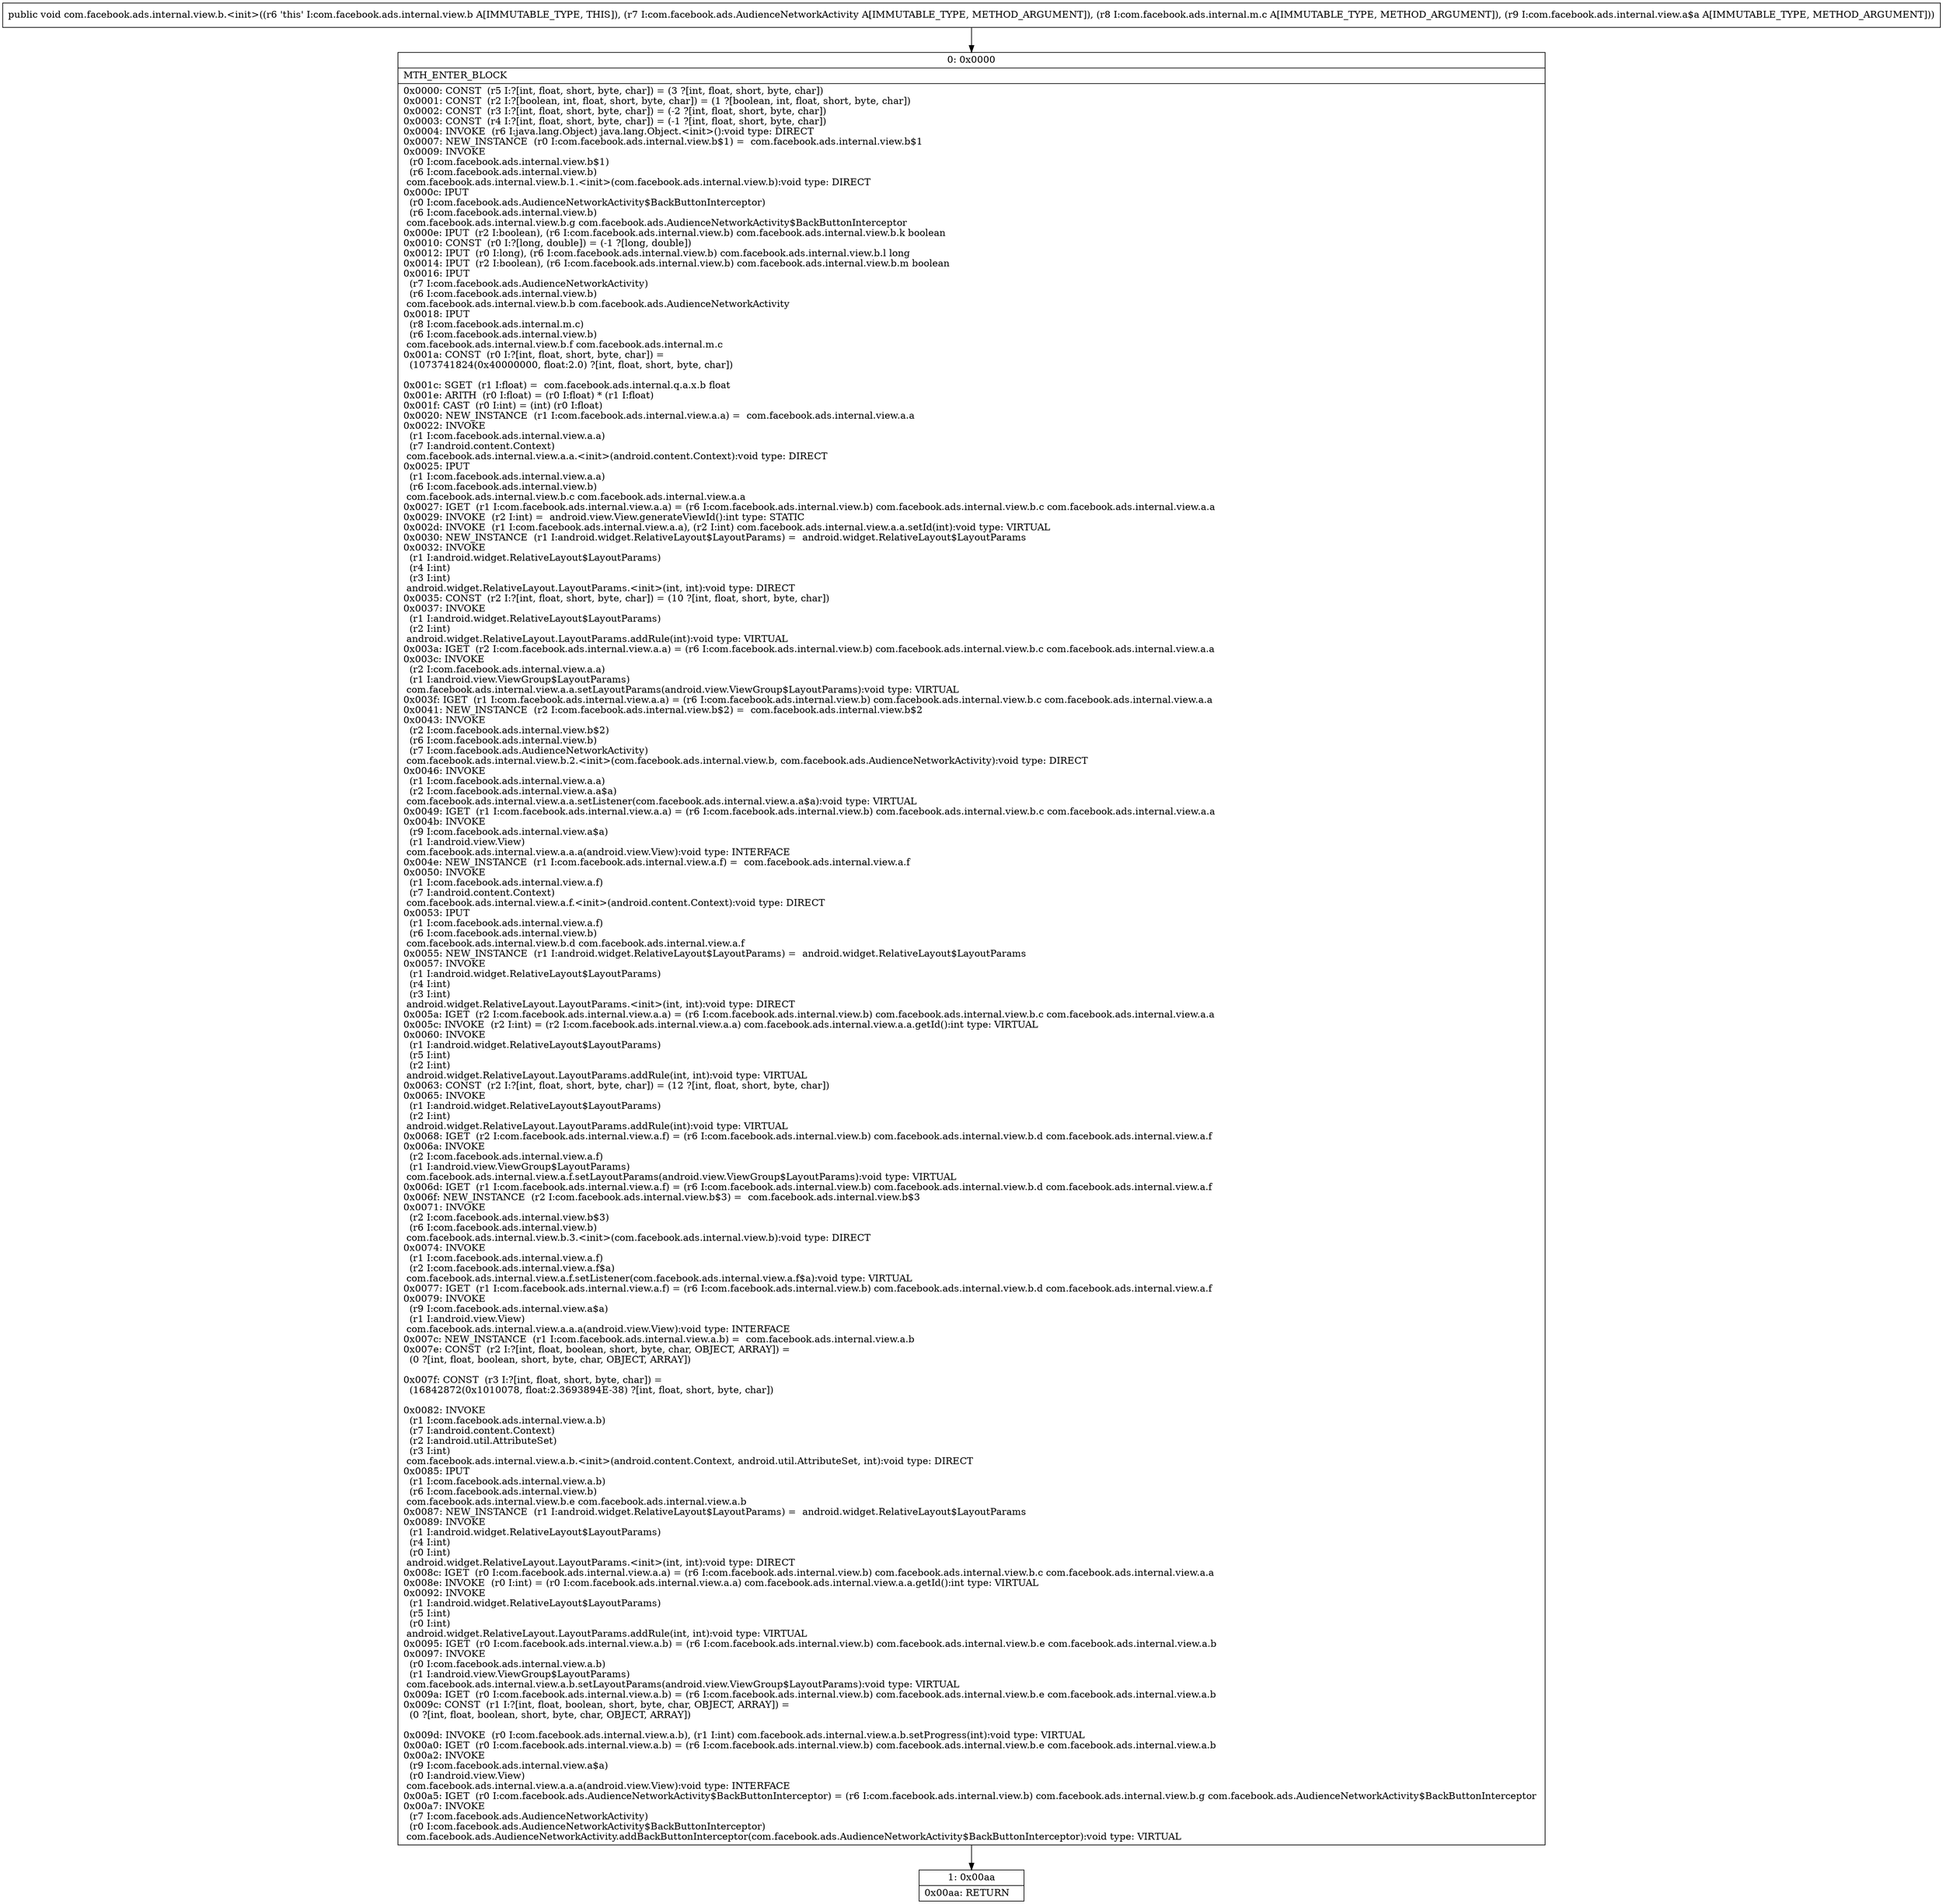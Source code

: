 digraph "CFG forcom.facebook.ads.internal.view.b.\<init\>(Lcom\/facebook\/ads\/AudienceNetworkActivity;Lcom\/facebook\/ads\/internal\/m\/c;Lcom\/facebook\/ads\/internal\/view\/a$a;)V" {
Node_0 [shape=record,label="{0\:\ 0x0000|MTH_ENTER_BLOCK\l|0x0000: CONST  (r5 I:?[int, float, short, byte, char]) = (3 ?[int, float, short, byte, char]) \l0x0001: CONST  (r2 I:?[boolean, int, float, short, byte, char]) = (1 ?[boolean, int, float, short, byte, char]) \l0x0002: CONST  (r3 I:?[int, float, short, byte, char]) = (\-2 ?[int, float, short, byte, char]) \l0x0003: CONST  (r4 I:?[int, float, short, byte, char]) = (\-1 ?[int, float, short, byte, char]) \l0x0004: INVOKE  (r6 I:java.lang.Object) java.lang.Object.\<init\>():void type: DIRECT \l0x0007: NEW_INSTANCE  (r0 I:com.facebook.ads.internal.view.b$1) =  com.facebook.ads.internal.view.b$1 \l0x0009: INVOKE  \l  (r0 I:com.facebook.ads.internal.view.b$1)\l  (r6 I:com.facebook.ads.internal.view.b)\l com.facebook.ads.internal.view.b.1.\<init\>(com.facebook.ads.internal.view.b):void type: DIRECT \l0x000c: IPUT  \l  (r0 I:com.facebook.ads.AudienceNetworkActivity$BackButtonInterceptor)\l  (r6 I:com.facebook.ads.internal.view.b)\l com.facebook.ads.internal.view.b.g com.facebook.ads.AudienceNetworkActivity$BackButtonInterceptor \l0x000e: IPUT  (r2 I:boolean), (r6 I:com.facebook.ads.internal.view.b) com.facebook.ads.internal.view.b.k boolean \l0x0010: CONST  (r0 I:?[long, double]) = (\-1 ?[long, double]) \l0x0012: IPUT  (r0 I:long), (r6 I:com.facebook.ads.internal.view.b) com.facebook.ads.internal.view.b.l long \l0x0014: IPUT  (r2 I:boolean), (r6 I:com.facebook.ads.internal.view.b) com.facebook.ads.internal.view.b.m boolean \l0x0016: IPUT  \l  (r7 I:com.facebook.ads.AudienceNetworkActivity)\l  (r6 I:com.facebook.ads.internal.view.b)\l com.facebook.ads.internal.view.b.b com.facebook.ads.AudienceNetworkActivity \l0x0018: IPUT  \l  (r8 I:com.facebook.ads.internal.m.c)\l  (r6 I:com.facebook.ads.internal.view.b)\l com.facebook.ads.internal.view.b.f com.facebook.ads.internal.m.c \l0x001a: CONST  (r0 I:?[int, float, short, byte, char]) = \l  (1073741824(0x40000000, float:2.0) ?[int, float, short, byte, char])\l \l0x001c: SGET  (r1 I:float) =  com.facebook.ads.internal.q.a.x.b float \l0x001e: ARITH  (r0 I:float) = (r0 I:float) * (r1 I:float) \l0x001f: CAST  (r0 I:int) = (int) (r0 I:float) \l0x0020: NEW_INSTANCE  (r1 I:com.facebook.ads.internal.view.a.a) =  com.facebook.ads.internal.view.a.a \l0x0022: INVOKE  \l  (r1 I:com.facebook.ads.internal.view.a.a)\l  (r7 I:android.content.Context)\l com.facebook.ads.internal.view.a.a.\<init\>(android.content.Context):void type: DIRECT \l0x0025: IPUT  \l  (r1 I:com.facebook.ads.internal.view.a.a)\l  (r6 I:com.facebook.ads.internal.view.b)\l com.facebook.ads.internal.view.b.c com.facebook.ads.internal.view.a.a \l0x0027: IGET  (r1 I:com.facebook.ads.internal.view.a.a) = (r6 I:com.facebook.ads.internal.view.b) com.facebook.ads.internal.view.b.c com.facebook.ads.internal.view.a.a \l0x0029: INVOKE  (r2 I:int) =  android.view.View.generateViewId():int type: STATIC \l0x002d: INVOKE  (r1 I:com.facebook.ads.internal.view.a.a), (r2 I:int) com.facebook.ads.internal.view.a.a.setId(int):void type: VIRTUAL \l0x0030: NEW_INSTANCE  (r1 I:android.widget.RelativeLayout$LayoutParams) =  android.widget.RelativeLayout$LayoutParams \l0x0032: INVOKE  \l  (r1 I:android.widget.RelativeLayout$LayoutParams)\l  (r4 I:int)\l  (r3 I:int)\l android.widget.RelativeLayout.LayoutParams.\<init\>(int, int):void type: DIRECT \l0x0035: CONST  (r2 I:?[int, float, short, byte, char]) = (10 ?[int, float, short, byte, char]) \l0x0037: INVOKE  \l  (r1 I:android.widget.RelativeLayout$LayoutParams)\l  (r2 I:int)\l android.widget.RelativeLayout.LayoutParams.addRule(int):void type: VIRTUAL \l0x003a: IGET  (r2 I:com.facebook.ads.internal.view.a.a) = (r6 I:com.facebook.ads.internal.view.b) com.facebook.ads.internal.view.b.c com.facebook.ads.internal.view.a.a \l0x003c: INVOKE  \l  (r2 I:com.facebook.ads.internal.view.a.a)\l  (r1 I:android.view.ViewGroup$LayoutParams)\l com.facebook.ads.internal.view.a.a.setLayoutParams(android.view.ViewGroup$LayoutParams):void type: VIRTUAL \l0x003f: IGET  (r1 I:com.facebook.ads.internal.view.a.a) = (r6 I:com.facebook.ads.internal.view.b) com.facebook.ads.internal.view.b.c com.facebook.ads.internal.view.a.a \l0x0041: NEW_INSTANCE  (r2 I:com.facebook.ads.internal.view.b$2) =  com.facebook.ads.internal.view.b$2 \l0x0043: INVOKE  \l  (r2 I:com.facebook.ads.internal.view.b$2)\l  (r6 I:com.facebook.ads.internal.view.b)\l  (r7 I:com.facebook.ads.AudienceNetworkActivity)\l com.facebook.ads.internal.view.b.2.\<init\>(com.facebook.ads.internal.view.b, com.facebook.ads.AudienceNetworkActivity):void type: DIRECT \l0x0046: INVOKE  \l  (r1 I:com.facebook.ads.internal.view.a.a)\l  (r2 I:com.facebook.ads.internal.view.a.a$a)\l com.facebook.ads.internal.view.a.a.setListener(com.facebook.ads.internal.view.a.a$a):void type: VIRTUAL \l0x0049: IGET  (r1 I:com.facebook.ads.internal.view.a.a) = (r6 I:com.facebook.ads.internal.view.b) com.facebook.ads.internal.view.b.c com.facebook.ads.internal.view.a.a \l0x004b: INVOKE  \l  (r9 I:com.facebook.ads.internal.view.a$a)\l  (r1 I:android.view.View)\l com.facebook.ads.internal.view.a.a.a(android.view.View):void type: INTERFACE \l0x004e: NEW_INSTANCE  (r1 I:com.facebook.ads.internal.view.a.f) =  com.facebook.ads.internal.view.a.f \l0x0050: INVOKE  \l  (r1 I:com.facebook.ads.internal.view.a.f)\l  (r7 I:android.content.Context)\l com.facebook.ads.internal.view.a.f.\<init\>(android.content.Context):void type: DIRECT \l0x0053: IPUT  \l  (r1 I:com.facebook.ads.internal.view.a.f)\l  (r6 I:com.facebook.ads.internal.view.b)\l com.facebook.ads.internal.view.b.d com.facebook.ads.internal.view.a.f \l0x0055: NEW_INSTANCE  (r1 I:android.widget.RelativeLayout$LayoutParams) =  android.widget.RelativeLayout$LayoutParams \l0x0057: INVOKE  \l  (r1 I:android.widget.RelativeLayout$LayoutParams)\l  (r4 I:int)\l  (r3 I:int)\l android.widget.RelativeLayout.LayoutParams.\<init\>(int, int):void type: DIRECT \l0x005a: IGET  (r2 I:com.facebook.ads.internal.view.a.a) = (r6 I:com.facebook.ads.internal.view.b) com.facebook.ads.internal.view.b.c com.facebook.ads.internal.view.a.a \l0x005c: INVOKE  (r2 I:int) = (r2 I:com.facebook.ads.internal.view.a.a) com.facebook.ads.internal.view.a.a.getId():int type: VIRTUAL \l0x0060: INVOKE  \l  (r1 I:android.widget.RelativeLayout$LayoutParams)\l  (r5 I:int)\l  (r2 I:int)\l android.widget.RelativeLayout.LayoutParams.addRule(int, int):void type: VIRTUAL \l0x0063: CONST  (r2 I:?[int, float, short, byte, char]) = (12 ?[int, float, short, byte, char]) \l0x0065: INVOKE  \l  (r1 I:android.widget.RelativeLayout$LayoutParams)\l  (r2 I:int)\l android.widget.RelativeLayout.LayoutParams.addRule(int):void type: VIRTUAL \l0x0068: IGET  (r2 I:com.facebook.ads.internal.view.a.f) = (r6 I:com.facebook.ads.internal.view.b) com.facebook.ads.internal.view.b.d com.facebook.ads.internal.view.a.f \l0x006a: INVOKE  \l  (r2 I:com.facebook.ads.internal.view.a.f)\l  (r1 I:android.view.ViewGroup$LayoutParams)\l com.facebook.ads.internal.view.a.f.setLayoutParams(android.view.ViewGroup$LayoutParams):void type: VIRTUAL \l0x006d: IGET  (r1 I:com.facebook.ads.internal.view.a.f) = (r6 I:com.facebook.ads.internal.view.b) com.facebook.ads.internal.view.b.d com.facebook.ads.internal.view.a.f \l0x006f: NEW_INSTANCE  (r2 I:com.facebook.ads.internal.view.b$3) =  com.facebook.ads.internal.view.b$3 \l0x0071: INVOKE  \l  (r2 I:com.facebook.ads.internal.view.b$3)\l  (r6 I:com.facebook.ads.internal.view.b)\l com.facebook.ads.internal.view.b.3.\<init\>(com.facebook.ads.internal.view.b):void type: DIRECT \l0x0074: INVOKE  \l  (r1 I:com.facebook.ads.internal.view.a.f)\l  (r2 I:com.facebook.ads.internal.view.a.f$a)\l com.facebook.ads.internal.view.a.f.setListener(com.facebook.ads.internal.view.a.f$a):void type: VIRTUAL \l0x0077: IGET  (r1 I:com.facebook.ads.internal.view.a.f) = (r6 I:com.facebook.ads.internal.view.b) com.facebook.ads.internal.view.b.d com.facebook.ads.internal.view.a.f \l0x0079: INVOKE  \l  (r9 I:com.facebook.ads.internal.view.a$a)\l  (r1 I:android.view.View)\l com.facebook.ads.internal.view.a.a.a(android.view.View):void type: INTERFACE \l0x007c: NEW_INSTANCE  (r1 I:com.facebook.ads.internal.view.a.b) =  com.facebook.ads.internal.view.a.b \l0x007e: CONST  (r2 I:?[int, float, boolean, short, byte, char, OBJECT, ARRAY]) = \l  (0 ?[int, float, boolean, short, byte, char, OBJECT, ARRAY])\l \l0x007f: CONST  (r3 I:?[int, float, short, byte, char]) = \l  (16842872(0x1010078, float:2.3693894E\-38) ?[int, float, short, byte, char])\l \l0x0082: INVOKE  \l  (r1 I:com.facebook.ads.internal.view.a.b)\l  (r7 I:android.content.Context)\l  (r2 I:android.util.AttributeSet)\l  (r3 I:int)\l com.facebook.ads.internal.view.a.b.\<init\>(android.content.Context, android.util.AttributeSet, int):void type: DIRECT \l0x0085: IPUT  \l  (r1 I:com.facebook.ads.internal.view.a.b)\l  (r6 I:com.facebook.ads.internal.view.b)\l com.facebook.ads.internal.view.b.e com.facebook.ads.internal.view.a.b \l0x0087: NEW_INSTANCE  (r1 I:android.widget.RelativeLayout$LayoutParams) =  android.widget.RelativeLayout$LayoutParams \l0x0089: INVOKE  \l  (r1 I:android.widget.RelativeLayout$LayoutParams)\l  (r4 I:int)\l  (r0 I:int)\l android.widget.RelativeLayout.LayoutParams.\<init\>(int, int):void type: DIRECT \l0x008c: IGET  (r0 I:com.facebook.ads.internal.view.a.a) = (r6 I:com.facebook.ads.internal.view.b) com.facebook.ads.internal.view.b.c com.facebook.ads.internal.view.a.a \l0x008e: INVOKE  (r0 I:int) = (r0 I:com.facebook.ads.internal.view.a.a) com.facebook.ads.internal.view.a.a.getId():int type: VIRTUAL \l0x0092: INVOKE  \l  (r1 I:android.widget.RelativeLayout$LayoutParams)\l  (r5 I:int)\l  (r0 I:int)\l android.widget.RelativeLayout.LayoutParams.addRule(int, int):void type: VIRTUAL \l0x0095: IGET  (r0 I:com.facebook.ads.internal.view.a.b) = (r6 I:com.facebook.ads.internal.view.b) com.facebook.ads.internal.view.b.e com.facebook.ads.internal.view.a.b \l0x0097: INVOKE  \l  (r0 I:com.facebook.ads.internal.view.a.b)\l  (r1 I:android.view.ViewGroup$LayoutParams)\l com.facebook.ads.internal.view.a.b.setLayoutParams(android.view.ViewGroup$LayoutParams):void type: VIRTUAL \l0x009a: IGET  (r0 I:com.facebook.ads.internal.view.a.b) = (r6 I:com.facebook.ads.internal.view.b) com.facebook.ads.internal.view.b.e com.facebook.ads.internal.view.a.b \l0x009c: CONST  (r1 I:?[int, float, boolean, short, byte, char, OBJECT, ARRAY]) = \l  (0 ?[int, float, boolean, short, byte, char, OBJECT, ARRAY])\l \l0x009d: INVOKE  (r0 I:com.facebook.ads.internal.view.a.b), (r1 I:int) com.facebook.ads.internal.view.a.b.setProgress(int):void type: VIRTUAL \l0x00a0: IGET  (r0 I:com.facebook.ads.internal.view.a.b) = (r6 I:com.facebook.ads.internal.view.b) com.facebook.ads.internal.view.b.e com.facebook.ads.internal.view.a.b \l0x00a2: INVOKE  \l  (r9 I:com.facebook.ads.internal.view.a$a)\l  (r0 I:android.view.View)\l com.facebook.ads.internal.view.a.a.a(android.view.View):void type: INTERFACE \l0x00a5: IGET  (r0 I:com.facebook.ads.AudienceNetworkActivity$BackButtonInterceptor) = (r6 I:com.facebook.ads.internal.view.b) com.facebook.ads.internal.view.b.g com.facebook.ads.AudienceNetworkActivity$BackButtonInterceptor \l0x00a7: INVOKE  \l  (r7 I:com.facebook.ads.AudienceNetworkActivity)\l  (r0 I:com.facebook.ads.AudienceNetworkActivity$BackButtonInterceptor)\l com.facebook.ads.AudienceNetworkActivity.addBackButtonInterceptor(com.facebook.ads.AudienceNetworkActivity$BackButtonInterceptor):void type: VIRTUAL \l}"];
Node_1 [shape=record,label="{1\:\ 0x00aa|0x00aa: RETURN   \l}"];
MethodNode[shape=record,label="{public void com.facebook.ads.internal.view.b.\<init\>((r6 'this' I:com.facebook.ads.internal.view.b A[IMMUTABLE_TYPE, THIS]), (r7 I:com.facebook.ads.AudienceNetworkActivity A[IMMUTABLE_TYPE, METHOD_ARGUMENT]), (r8 I:com.facebook.ads.internal.m.c A[IMMUTABLE_TYPE, METHOD_ARGUMENT]), (r9 I:com.facebook.ads.internal.view.a$a A[IMMUTABLE_TYPE, METHOD_ARGUMENT])) }"];
MethodNode -> Node_0;
Node_0 -> Node_1;
}

